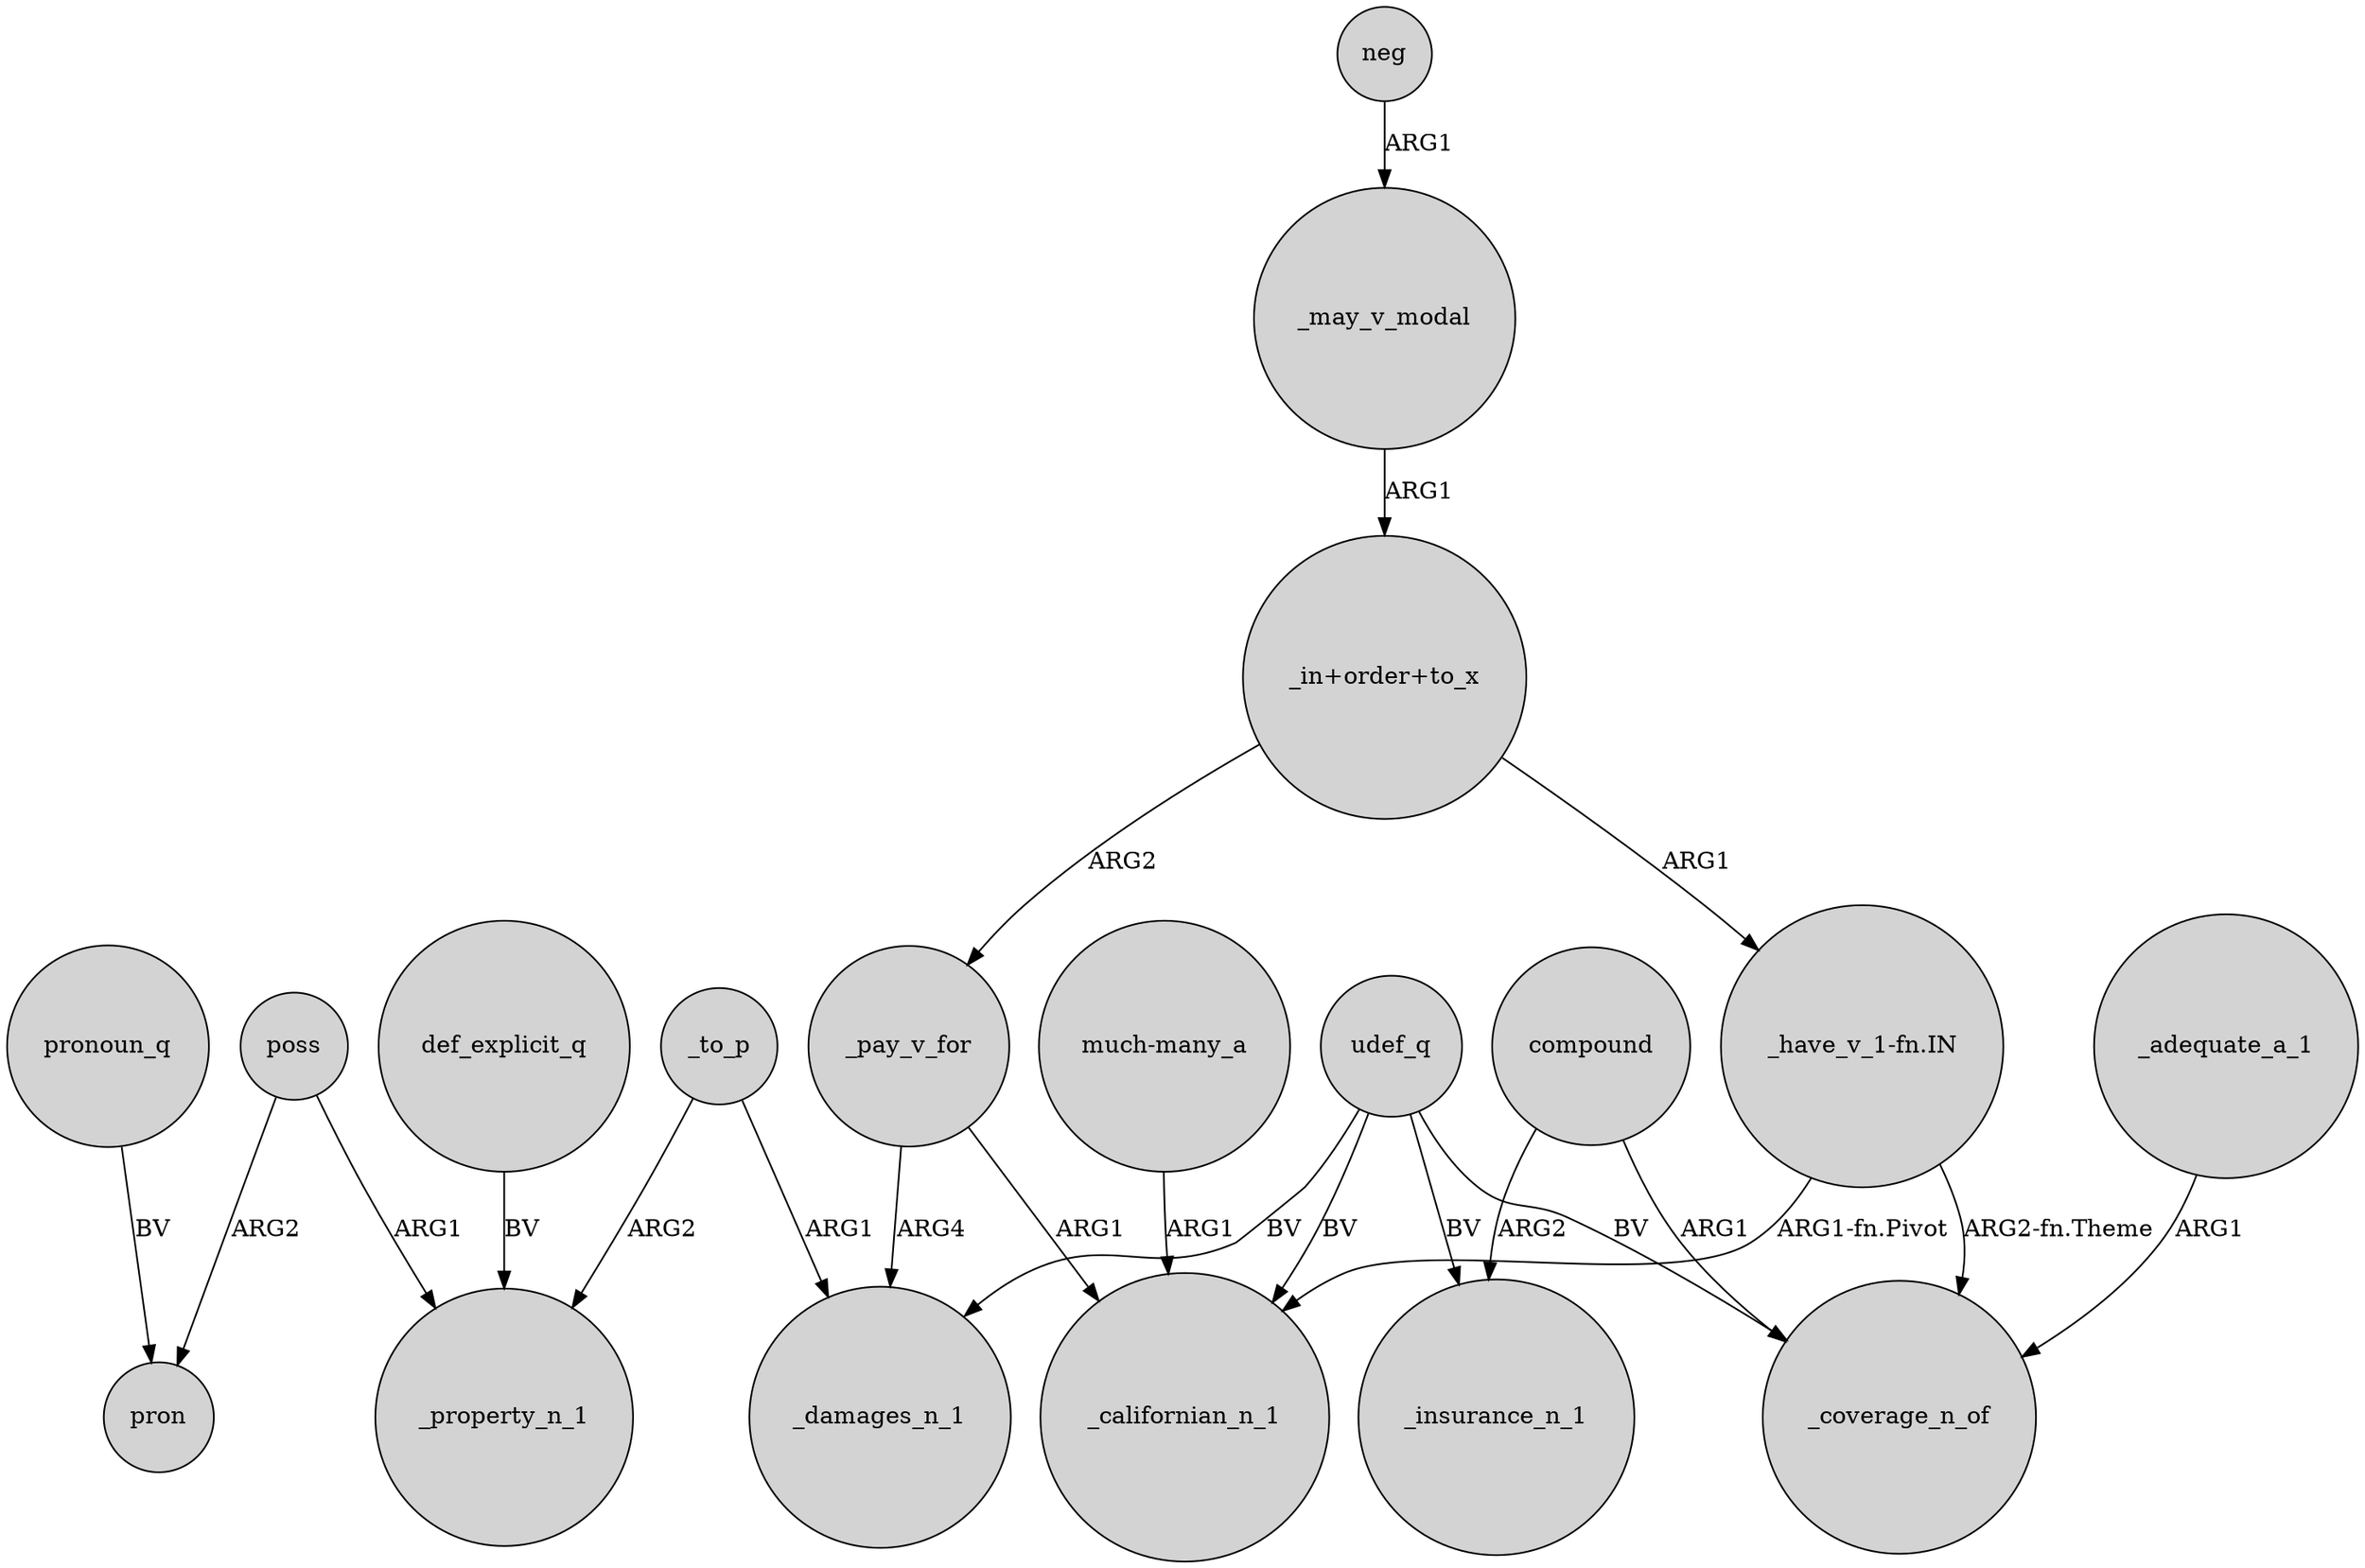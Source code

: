digraph {
	node [shape=circle style=filled]
	compound -> _insurance_n_1 [label=ARG2]
	poss -> pron [label=ARG2]
	_to_p -> _damages_n_1 [label=ARG1]
	"_in+order+to_x" -> _pay_v_for [label=ARG2]
	def_explicit_q -> _property_n_1 [label=BV]
	_adequate_a_1 -> _coverage_n_of [label=ARG1]
	udef_q -> _insurance_n_1 [label=BV]
	neg -> _may_v_modal [label=ARG1]
	udef_q -> _coverage_n_of [label=BV]
	udef_q -> _californian_n_1 [label=BV]
	"_have_v_1-fn.IN" -> _coverage_n_of [label="ARG2-fn.Theme"]
	_pay_v_for -> _damages_n_1 [label=ARG4]
	udef_q -> _damages_n_1 [label=BV]
	poss -> _property_n_1 [label=ARG1]
	_may_v_modal -> "_in+order+to_x" [label=ARG1]
	"_have_v_1-fn.IN" -> _californian_n_1 [label="ARG1-fn.Pivot"]
	pronoun_q -> pron [label=BV]
	compound -> _coverage_n_of [label=ARG1]
	_to_p -> _property_n_1 [label=ARG2]
	"_in+order+to_x" -> "_have_v_1-fn.IN" [label=ARG1]
	_pay_v_for -> _californian_n_1 [label=ARG1]
	"much-many_a" -> _californian_n_1 [label=ARG1]
}

